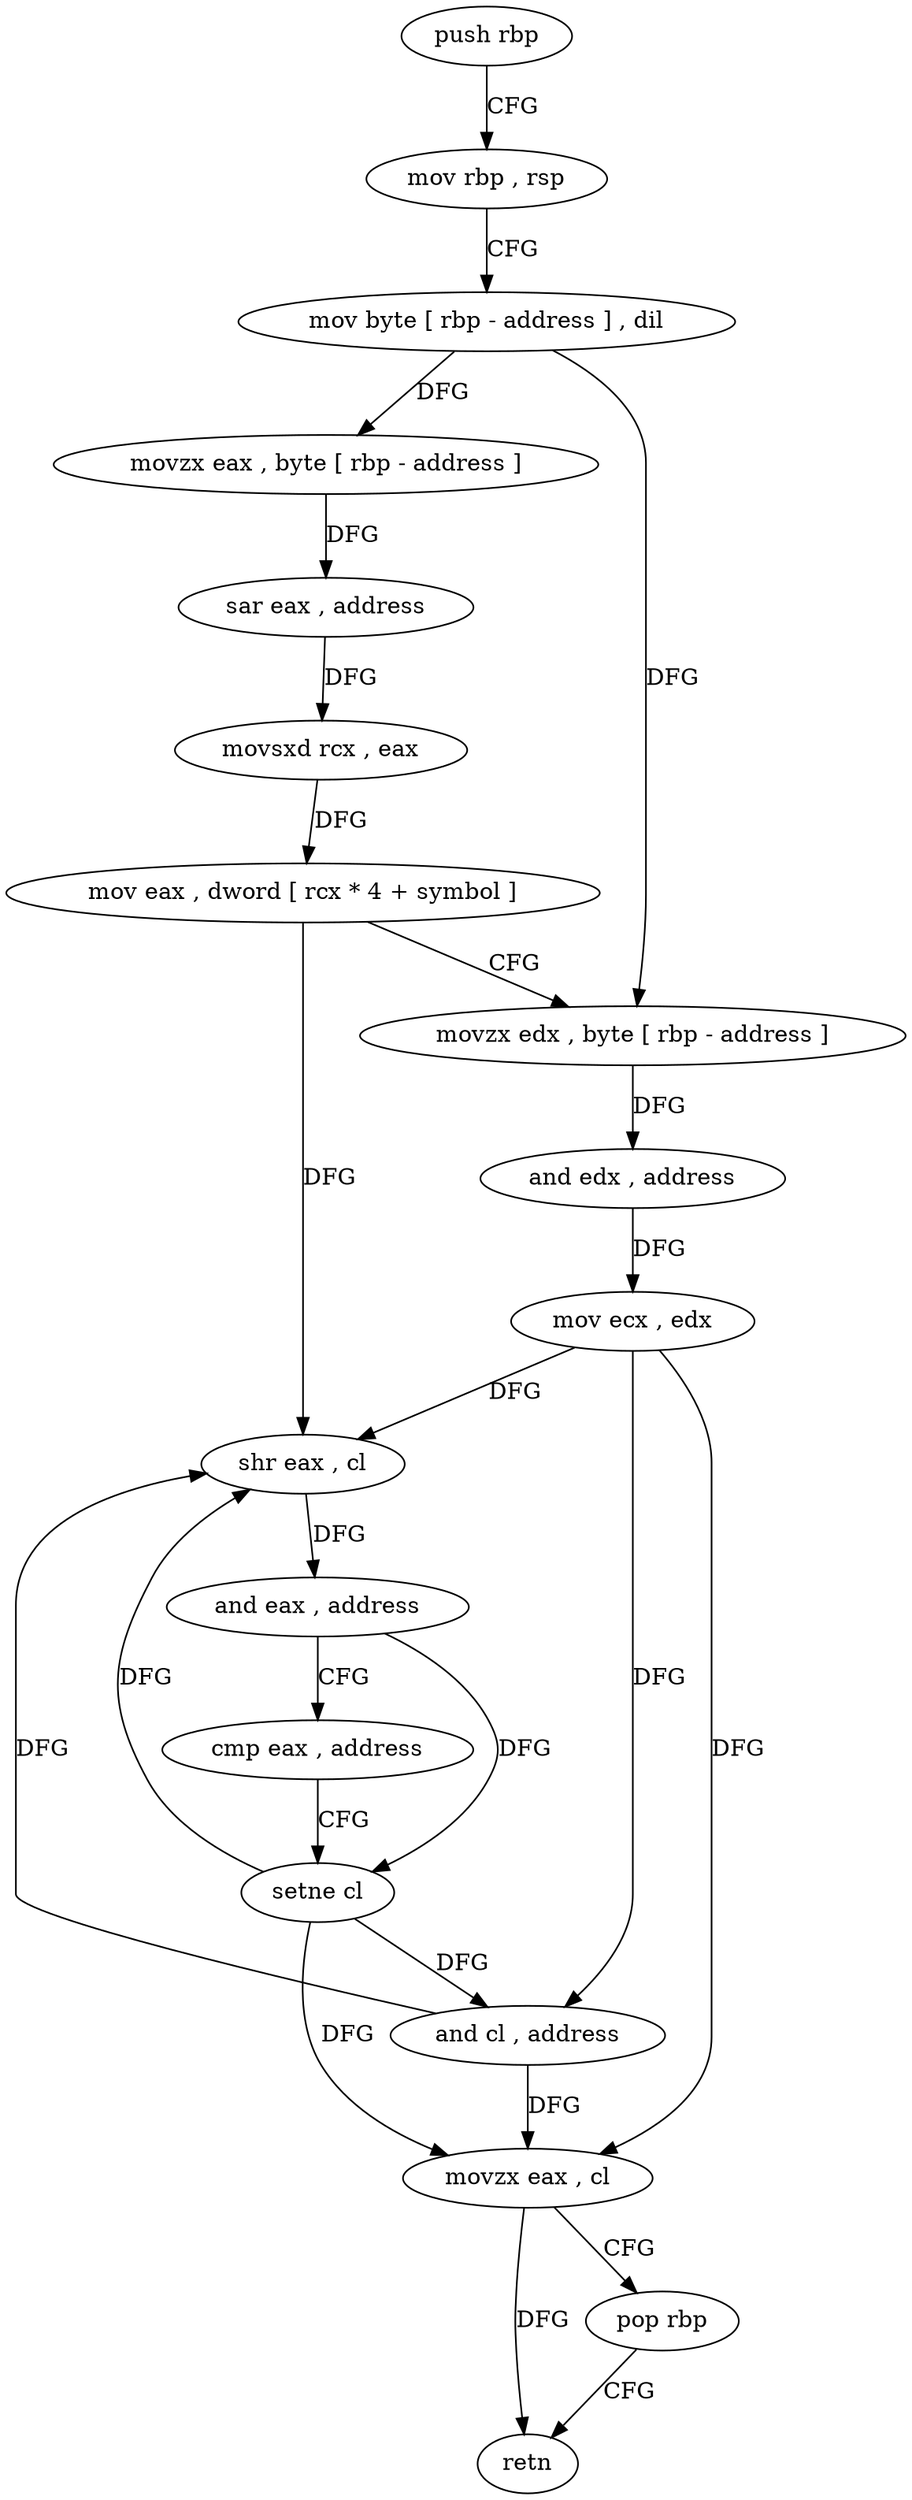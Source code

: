 digraph "func" {
"4275968" [label = "push rbp" ]
"4275969" [label = "mov rbp , rsp" ]
"4275972" [label = "mov byte [ rbp - address ] , dil" ]
"4275976" [label = "movzx eax , byte [ rbp - address ]" ]
"4275980" [label = "sar eax , address" ]
"4275983" [label = "movsxd rcx , eax" ]
"4275986" [label = "mov eax , dword [ rcx * 4 + symbol ]" ]
"4275993" [label = "movzx edx , byte [ rbp - address ]" ]
"4275997" [label = "and edx , address" ]
"4276000" [label = "mov ecx , edx" ]
"4276002" [label = "shr eax , cl" ]
"4276004" [label = "and eax , address" ]
"4276007" [label = "cmp eax , address" ]
"4276010" [label = "setne cl" ]
"4276013" [label = "and cl , address" ]
"4276016" [label = "movzx eax , cl" ]
"4276019" [label = "pop rbp" ]
"4276020" [label = "retn" ]
"4275968" -> "4275969" [ label = "CFG" ]
"4275969" -> "4275972" [ label = "CFG" ]
"4275972" -> "4275976" [ label = "DFG" ]
"4275972" -> "4275993" [ label = "DFG" ]
"4275976" -> "4275980" [ label = "DFG" ]
"4275980" -> "4275983" [ label = "DFG" ]
"4275983" -> "4275986" [ label = "DFG" ]
"4275986" -> "4275993" [ label = "CFG" ]
"4275986" -> "4276002" [ label = "DFG" ]
"4275993" -> "4275997" [ label = "DFG" ]
"4275997" -> "4276000" [ label = "DFG" ]
"4276000" -> "4276002" [ label = "DFG" ]
"4276000" -> "4276013" [ label = "DFG" ]
"4276000" -> "4276016" [ label = "DFG" ]
"4276002" -> "4276004" [ label = "DFG" ]
"4276004" -> "4276007" [ label = "CFG" ]
"4276004" -> "4276010" [ label = "DFG" ]
"4276007" -> "4276010" [ label = "CFG" ]
"4276010" -> "4276013" [ label = "DFG" ]
"4276010" -> "4276002" [ label = "DFG" ]
"4276010" -> "4276016" [ label = "DFG" ]
"4276013" -> "4276016" [ label = "DFG" ]
"4276013" -> "4276002" [ label = "DFG" ]
"4276016" -> "4276019" [ label = "CFG" ]
"4276016" -> "4276020" [ label = "DFG" ]
"4276019" -> "4276020" [ label = "CFG" ]
}
